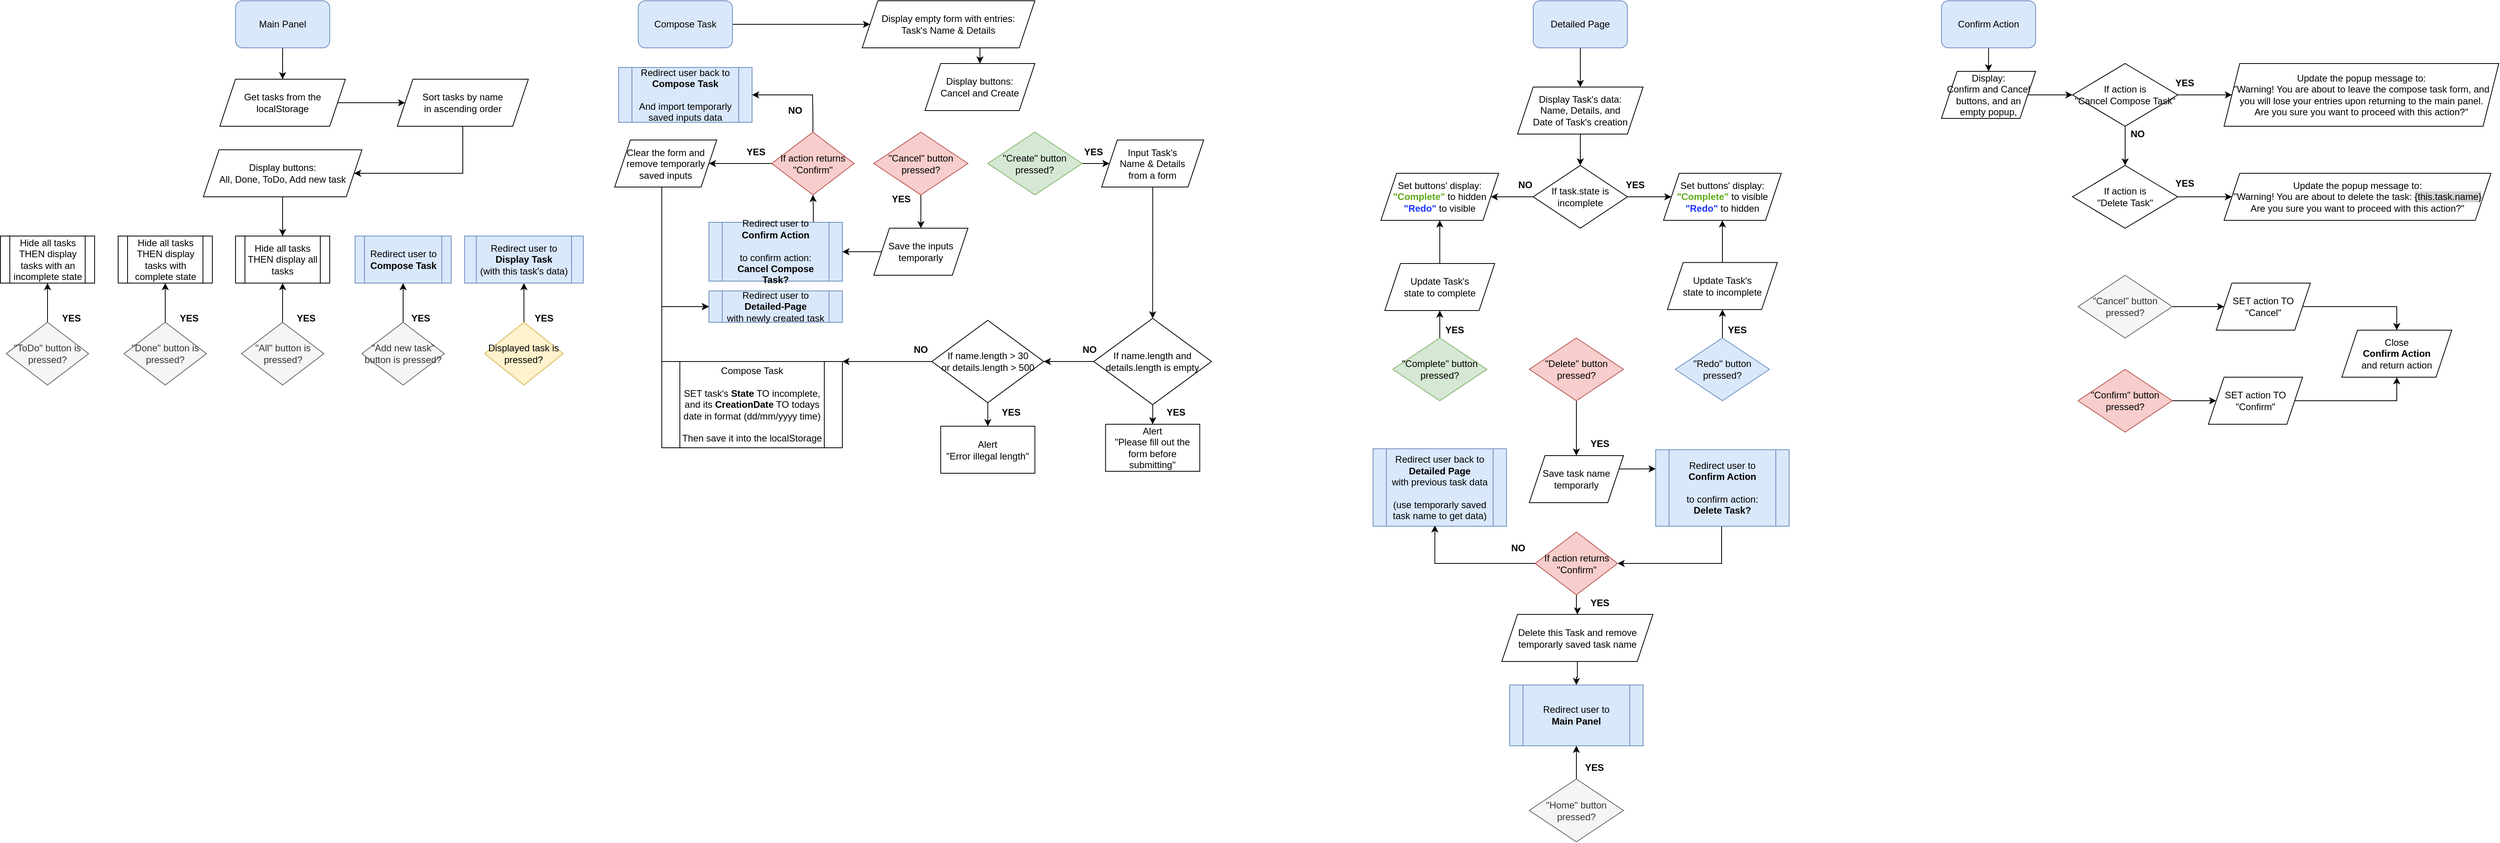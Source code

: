 <mxfile version="21.5.2" type="github">
  <diagram id="C5RBs43oDa-KdzZeNtuy" name="Page-1">
    <mxGraphModel dx="2261" dy="754" grid="1" gridSize="10" guides="1" tooltips="1" connect="1" arrows="1" fold="1" page="1" pageScale="1" pageWidth="827" pageHeight="1169" math="0" shadow="0">
      <root>
        <mxCell id="WIyWlLk6GJQsqaUBKTNV-0" />
        <mxCell id="WIyWlLk6GJQsqaUBKTNV-1" parent="WIyWlLk6GJQsqaUBKTNV-0" />
        <mxCell id="P1tq7cP90fNAgVn9INTa-195" style="edgeStyle=orthogonalEdgeStyle;rounded=0;orthogonalLoop=1;jettySize=auto;html=1;entryX=0;entryY=0.5;entryDx=0;entryDy=0;" parent="WIyWlLk6GJQsqaUBKTNV-1" source="IVSxT5j8KKHt3hRW0I3O-10" target="IVSxT5j8KKHt3hRW0I3O-62" edge="1">
          <mxGeometry relative="1" as="geometry" />
        </mxCell>
        <mxCell id="IVSxT5j8KKHt3hRW0I3O-10" value="Compose Task" style="rounded=1;whiteSpace=wrap;html=1;fillColor=#dae8fc;strokeColor=#6c8ebf;" parent="WIyWlLk6GJQsqaUBKTNV-1" vertex="1">
          <mxGeometry x="40" y="10" width="120" height="60" as="geometry" />
        </mxCell>
        <mxCell id="P1tq7cP90fNAgVn9INTa-201" style="edgeStyle=orthogonalEdgeStyle;rounded=0;orthogonalLoop=1;jettySize=auto;html=1;entryX=0.5;entryY=0;entryDx=0;entryDy=0;" parent="WIyWlLk6GJQsqaUBKTNV-1" source="IVSxT5j8KKHt3hRW0I3O-13" target="IVSxT5j8KKHt3hRW0I3O-15" edge="1">
          <mxGeometry relative="1" as="geometry">
            <Array as="points">
              <mxPoint x="695.25" y="322" />
            </Array>
          </mxGeometry>
        </mxCell>
        <mxCell id="IVSxT5j8KKHt3hRW0I3O-13" value="Input Task&#39;s&lt;br&gt;Name &amp;amp; Details&lt;br&gt;from a form" style="shape=parallelogram;perimeter=parallelogramPerimeter;whiteSpace=wrap;html=1;fixedSize=1;" parent="WIyWlLk6GJQsqaUBKTNV-1" vertex="1">
          <mxGeometry x="630.25" y="187.5" width="130" height="60" as="geometry" />
        </mxCell>
        <mxCell id="IVSxT5j8KKHt3hRW0I3O-18" style="edgeStyle=orthogonalEdgeStyle;rounded=0;orthogonalLoop=1;jettySize=auto;html=1;entryX=1;entryY=0.5;entryDx=0;entryDy=0;" parent="WIyWlLk6GJQsqaUBKTNV-1" source="IVSxT5j8KKHt3hRW0I3O-15" target="IVSxT5j8KKHt3hRW0I3O-17" edge="1">
          <mxGeometry relative="1" as="geometry" />
        </mxCell>
        <mxCell id="P1tq7cP90fNAgVn9INTa-203" style="edgeStyle=orthogonalEdgeStyle;rounded=0;orthogonalLoop=1;jettySize=auto;html=1;entryX=0.5;entryY=0;entryDx=0;entryDy=0;" parent="WIyWlLk6GJQsqaUBKTNV-1" source="IVSxT5j8KKHt3hRW0I3O-15" target="IVSxT5j8KKHt3hRW0I3O-29" edge="1">
          <mxGeometry relative="1" as="geometry" />
        </mxCell>
        <mxCell id="IVSxT5j8KKHt3hRW0I3O-15" value="If name.length and details.length is empty" style="rhombus;whiteSpace=wrap;html=1;" parent="WIyWlLk6GJQsqaUBKTNV-1" vertex="1">
          <mxGeometry x="620.25" y="415" width="150" height="110" as="geometry" />
        </mxCell>
        <mxCell id="P1tq7cP90fNAgVn9INTa-156" style="edgeStyle=orthogonalEdgeStyle;rounded=0;orthogonalLoop=1;jettySize=auto;html=1;entryX=1;entryY=0;entryDx=0;entryDy=0;" parent="WIyWlLk6GJQsqaUBKTNV-1" source="IVSxT5j8KKHt3hRW0I3O-17" target="P1tq7cP90fNAgVn9INTa-67" edge="1">
          <mxGeometry relative="1" as="geometry">
            <Array as="points">
              <mxPoint x="310" y="470" />
              <mxPoint x="310" y="470" />
            </Array>
          </mxGeometry>
        </mxCell>
        <mxCell id="P1tq7cP90fNAgVn9INTa-202" style="edgeStyle=orthogonalEdgeStyle;rounded=0;orthogonalLoop=1;jettySize=auto;html=1;entryX=0.5;entryY=0;entryDx=0;entryDy=0;" parent="WIyWlLk6GJQsqaUBKTNV-1" source="IVSxT5j8KKHt3hRW0I3O-17" target="IVSxT5j8KKHt3hRW0I3O-42" edge="1">
          <mxGeometry relative="1" as="geometry" />
        </mxCell>
        <mxCell id="IVSxT5j8KKHt3hRW0I3O-17" value="If name.length &amp;gt; 30&lt;br&gt;or details.length &amp;gt; 500" style="rhombus;whiteSpace=wrap;html=1;" parent="WIyWlLk6GJQsqaUBKTNV-1" vertex="1">
          <mxGeometry x="414" y="417.5" width="142.5" height="105" as="geometry" />
        </mxCell>
        <mxCell id="eDOae1k2XW70nGwdPNdB-1" style="edgeStyle=orthogonalEdgeStyle;rounded=0;orthogonalLoop=1;jettySize=auto;html=1;entryX=0.5;entryY=0;entryDx=0;entryDy=0;" parent="WIyWlLk6GJQsqaUBKTNV-1" source="IVSxT5j8KKHt3hRW0I3O-20" target="eDOae1k2XW70nGwdPNdB-0" edge="1">
          <mxGeometry relative="1" as="geometry" />
        </mxCell>
        <mxCell id="IVSxT5j8KKHt3hRW0I3O-20" value="&quot;Cancel&quot; button pressed?" style="rhombus;whiteSpace=wrap;html=1;fillColor=#f8cecc;strokeColor=#b85450;" parent="WIyWlLk6GJQsqaUBKTNV-1" vertex="1">
          <mxGeometry x="340" y="177.5" width="120" height="80" as="geometry" />
        </mxCell>
        <mxCell id="P1tq7cP90fNAgVn9INTa-204" style="edgeStyle=orthogonalEdgeStyle;rounded=0;orthogonalLoop=1;jettySize=auto;html=1;entryX=0;entryY=0.5;entryDx=0;entryDy=0;" parent="WIyWlLk6GJQsqaUBKTNV-1" source="IVSxT5j8KKHt3hRW0I3O-21" target="IVSxT5j8KKHt3hRW0I3O-13" edge="1">
          <mxGeometry relative="1" as="geometry" />
        </mxCell>
        <mxCell id="IVSxT5j8KKHt3hRW0I3O-21" value="&quot;Create&quot; button pressed?" style="rhombus;whiteSpace=wrap;html=1;fillColor=#d5e8d4;strokeColor=#82b366;" parent="WIyWlLk6GJQsqaUBKTNV-1" vertex="1">
          <mxGeometry x="485.25" y="177.5" width="120" height="80" as="geometry" />
        </mxCell>
        <mxCell id="IVSxT5j8KKHt3hRW0I3O-26" value="&lt;b&gt;YES&lt;/b&gt;" style="text;html=1;strokeColor=none;fillColor=none;align=center;verticalAlign=middle;whiteSpace=wrap;rounded=0;" parent="WIyWlLk6GJQsqaUBKTNV-1" vertex="1">
          <mxGeometry x="590" y="187.5" width="60" height="30" as="geometry" />
        </mxCell>
        <mxCell id="IVSxT5j8KKHt3hRW0I3O-27" value="&lt;b&gt;NO&lt;/b&gt;" style="text;html=1;strokeColor=none;fillColor=none;align=center;verticalAlign=middle;whiteSpace=wrap;rounded=0;" parent="WIyWlLk6GJQsqaUBKTNV-1" vertex="1">
          <mxGeometry x="585.25" y="440" width="60" height="30" as="geometry" />
        </mxCell>
        <mxCell id="IVSxT5j8KKHt3hRW0I3O-28" value="&lt;b&gt;YES&lt;/b&gt;" style="text;html=1;strokeColor=none;fillColor=none;align=center;verticalAlign=middle;whiteSpace=wrap;rounded=0;" parent="WIyWlLk6GJQsqaUBKTNV-1" vertex="1">
          <mxGeometry x="695.25" y="520" width="60" height="30" as="geometry" />
        </mxCell>
        <mxCell id="IVSxT5j8KKHt3hRW0I3O-29" value="Alert&lt;br&gt;&quot;Please fill out the form before submitting&quot;" style="rounded=0;whiteSpace=wrap;html=1;" parent="WIyWlLk6GJQsqaUBKTNV-1" vertex="1">
          <mxGeometry x="635.25" y="550" width="120" height="60" as="geometry" />
        </mxCell>
        <mxCell id="IVSxT5j8KKHt3hRW0I3O-42" value="Alert&lt;br&gt;&quot;Error illegal length&quot;" style="rounded=0;whiteSpace=wrap;html=1;" parent="WIyWlLk6GJQsqaUBKTNV-1" vertex="1">
          <mxGeometry x="425.25" y="552.5" width="120" height="60" as="geometry" />
        </mxCell>
        <mxCell id="IVSxT5j8KKHt3hRW0I3O-45" value="&lt;b&gt;YES&lt;/b&gt;" style="text;html=1;strokeColor=none;fillColor=none;align=center;verticalAlign=middle;whiteSpace=wrap;rounded=0;" parent="WIyWlLk6GJQsqaUBKTNV-1" vertex="1">
          <mxGeometry x="485.25" y="520" width="60" height="30" as="geometry" />
        </mxCell>
        <mxCell id="IVSxT5j8KKHt3hRW0I3O-48" value="&lt;b&gt;YES&lt;/b&gt;" style="text;html=1;strokeColor=none;fillColor=none;align=center;verticalAlign=middle;whiteSpace=wrap;rounded=0;" parent="WIyWlLk6GJQsqaUBKTNV-1" vertex="1">
          <mxGeometry x="345.25" y="247.5" width="60" height="30" as="geometry" />
        </mxCell>
        <mxCell id="P1tq7cP90fNAgVn9INTa-207" style="edgeStyle=orthogonalEdgeStyle;rounded=0;orthogonalLoop=1;jettySize=auto;html=1;entryX=0.5;entryY=1;entryDx=0;entryDy=0;" parent="WIyWlLk6GJQsqaUBKTNV-1" source="IVSxT5j8KKHt3hRW0I3O-49" target="IVSxT5j8KKHt3hRW0I3O-52" edge="1">
          <mxGeometry relative="1" as="geometry">
            <Array as="points">
              <mxPoint x="263" y="273" />
              <mxPoint x="263" y="273" />
            </Array>
          </mxGeometry>
        </mxCell>
        <mxCell id="IVSxT5j8KKHt3hRW0I3O-49" value="Redirect user to &lt;b&gt;Confirm Action&lt;/b&gt;&lt;br&gt;&lt;br&gt;to confirm action:&lt;br&gt;&lt;b&gt;Cancel Compose Task?&lt;/b&gt;" style="shape=process;whiteSpace=wrap;html=1;backgroundOutline=1;fillColor=#dae8fc;strokeColor=#6c8ebf;" parent="WIyWlLk6GJQsqaUBKTNV-1" vertex="1">
          <mxGeometry x="130" y="292.5" width="170" height="75" as="geometry" />
        </mxCell>
        <mxCell id="P1tq7cP90fNAgVn9INTa-23" style="edgeStyle=orthogonalEdgeStyle;rounded=0;orthogonalLoop=1;jettySize=auto;html=1;entryX=1;entryY=0.5;entryDx=0;entryDy=0;" parent="WIyWlLk6GJQsqaUBKTNV-1" source="IVSxT5j8KKHt3hRW0I3O-52" target="IVSxT5j8KKHt3hRW0I3O-63" edge="1">
          <mxGeometry relative="1" as="geometry" />
        </mxCell>
        <mxCell id="eDOae1k2XW70nGwdPNdB-4" style="edgeStyle=orthogonalEdgeStyle;rounded=0;orthogonalLoop=1;jettySize=auto;html=1;entryX=1;entryY=0.5;entryDx=0;entryDy=0;" parent="WIyWlLk6GJQsqaUBKTNV-1" source="IVSxT5j8KKHt3hRW0I3O-52" target="eDOae1k2XW70nGwdPNdB-3" edge="1">
          <mxGeometry relative="1" as="geometry">
            <Array as="points">
              <mxPoint x="262" y="158" />
              <mxPoint x="262" y="120" />
            </Array>
          </mxGeometry>
        </mxCell>
        <mxCell id="IVSxT5j8KKHt3hRW0I3O-52" value="If action returns &quot;Confirm&quot;" style="rhombus;whiteSpace=wrap;html=1;fillColor=#f8cecc;strokeColor=#b85450;" parent="WIyWlLk6GJQsqaUBKTNV-1" vertex="1">
          <mxGeometry x="210" y="177.5" width="105" height="80" as="geometry" />
        </mxCell>
        <mxCell id="P1tq7cP90fNAgVn9INTa-199" style="edgeStyle=orthogonalEdgeStyle;rounded=0;orthogonalLoop=1;jettySize=auto;html=1;entryX=0.5;entryY=0;entryDx=0;entryDy=0;" parent="WIyWlLk6GJQsqaUBKTNV-1" source="IVSxT5j8KKHt3hRW0I3O-62" target="P1tq7cP90fNAgVn9INTa-194" edge="1">
          <mxGeometry relative="1" as="geometry">
            <Array as="points">
              <mxPoint x="475.25" y="80" />
              <mxPoint x="475.25" y="80" />
            </Array>
          </mxGeometry>
        </mxCell>
        <mxCell id="IVSxT5j8KKHt3hRW0I3O-62" value="Display empty form with entries:&lt;br&gt;Task&#39;s Name &amp;amp; Details" style="shape=parallelogram;perimeter=parallelogramPerimeter;whiteSpace=wrap;html=1;fixedSize=1;" parent="WIyWlLk6GJQsqaUBKTNV-1" vertex="1">
          <mxGeometry x="325.25" y="10" width="220" height="60" as="geometry" />
        </mxCell>
        <mxCell id="P1tq7cP90fNAgVn9INTa-24" style="edgeStyle=orthogonalEdgeStyle;rounded=0;orthogonalLoop=1;jettySize=auto;html=1;entryX=0;entryY=0.5;entryDx=0;entryDy=0;" parent="WIyWlLk6GJQsqaUBKTNV-1" source="IVSxT5j8KKHt3hRW0I3O-63" target="IVSxT5j8KKHt3hRW0I3O-71" edge="1">
          <mxGeometry relative="1" as="geometry">
            <Array as="points">
              <mxPoint x="70" y="400" />
            </Array>
          </mxGeometry>
        </mxCell>
        <mxCell id="IVSxT5j8KKHt3hRW0I3O-63" value="Clear the form and remove temporarly saved inputs" style="shape=parallelogram;perimeter=parallelogramPerimeter;whiteSpace=wrap;html=1;fixedSize=1;" parent="WIyWlLk6GJQsqaUBKTNV-1" vertex="1">
          <mxGeometry x="10" y="187.5" width="130" height="60" as="geometry" />
        </mxCell>
        <mxCell id="IVSxT5j8KKHt3hRW0I3O-70" value="&lt;b&gt;YES&lt;/b&gt;" style="text;html=1;strokeColor=none;fillColor=none;align=center;verticalAlign=middle;whiteSpace=wrap;rounded=0;" parent="WIyWlLk6GJQsqaUBKTNV-1" vertex="1">
          <mxGeometry x="160" y="187.5" width="60" height="30" as="geometry" />
        </mxCell>
        <mxCell id="IVSxT5j8KKHt3hRW0I3O-71" value="Redirect user to&lt;br&gt;&lt;b&gt;Detailed-Page&lt;br&gt;&lt;/b&gt;with newly created task" style="shape=process;whiteSpace=wrap;html=1;backgroundOutline=1;fillColor=#dae8fc;strokeColor=#6c8ebf;" parent="WIyWlLk6GJQsqaUBKTNV-1" vertex="1">
          <mxGeometry x="130" y="380" width="170" height="40" as="geometry" />
        </mxCell>
        <mxCell id="P1tq7cP90fNAgVn9INTa-25" style="edgeStyle=orthogonalEdgeStyle;rounded=0;orthogonalLoop=1;jettySize=auto;html=1;entryX=0.5;entryY=0;entryDx=0;entryDy=0;" parent="WIyWlLk6GJQsqaUBKTNV-1" source="P1tq7cP90fNAgVn9INTa-0" target="P1tq7cP90fNAgVn9INTa-4" edge="1">
          <mxGeometry relative="1" as="geometry" />
        </mxCell>
        <mxCell id="P1tq7cP90fNAgVn9INTa-0" value="Detailed Page" style="rounded=1;whiteSpace=wrap;html=1;fillColor=#dae8fc;strokeColor=#6c8ebf;" parent="WIyWlLk6GJQsqaUBKTNV-1" vertex="1">
          <mxGeometry x="1180" y="10" width="120" height="60" as="geometry" />
        </mxCell>
        <mxCell id="P1tq7cP90fNAgVn9INTa-10" style="edgeStyle=orthogonalEdgeStyle;rounded=0;orthogonalLoop=1;jettySize=auto;html=1;entryX=0.5;entryY=0;entryDx=0;entryDy=0;" parent="WIyWlLk6GJQsqaUBKTNV-1" source="P1tq7cP90fNAgVn9INTa-4" target="P1tq7cP90fNAgVn9INTa-9" edge="1">
          <mxGeometry relative="1" as="geometry" />
        </mxCell>
        <mxCell id="P1tq7cP90fNAgVn9INTa-4" value="Display Task&#39;s data:&lt;br&gt;Name, Details, and&lt;br&gt;Date of Task&#39;s creation" style="shape=parallelogram;perimeter=parallelogramPerimeter;whiteSpace=wrap;html=1;fixedSize=1;" parent="WIyWlLk6GJQsqaUBKTNV-1" vertex="1">
          <mxGeometry x="1160" y="120" width="160" height="60" as="geometry" />
        </mxCell>
        <mxCell id="eDOae1k2XW70nGwdPNdB-19" style="edgeStyle=orthogonalEdgeStyle;rounded=0;orthogonalLoop=1;jettySize=auto;html=1;entryX=0.5;entryY=0;entryDx=0;entryDy=0;" parent="WIyWlLk6GJQsqaUBKTNV-1" source="P1tq7cP90fNAgVn9INTa-6" target="eDOae1k2XW70nGwdPNdB-13" edge="1">
          <mxGeometry relative="1" as="geometry" />
        </mxCell>
        <mxCell id="P1tq7cP90fNAgVn9INTa-6" value="&quot;Delete&quot; button pressed?" style="rhombus;whiteSpace=wrap;html=1;fillColor=#f8cecc;strokeColor=#b85450;" parent="WIyWlLk6GJQsqaUBKTNV-1" vertex="1">
          <mxGeometry x="1175" y="440" width="120" height="80" as="geometry" />
        </mxCell>
        <mxCell id="P1tq7cP90fNAgVn9INTa-45" style="edgeStyle=orthogonalEdgeStyle;rounded=0;orthogonalLoop=1;jettySize=auto;html=1;entryX=0.5;entryY=1;entryDx=0;entryDy=0;" parent="WIyWlLk6GJQsqaUBKTNV-1" source="P1tq7cP90fNAgVn9INTa-7" target="P1tq7cP90fNAgVn9INTa-44" edge="1">
          <mxGeometry relative="1" as="geometry" />
        </mxCell>
        <mxCell id="P1tq7cP90fNAgVn9INTa-7" value="&quot;Redo&quot; button pressed?" style="rhombus;whiteSpace=wrap;html=1;fillColor=#dae8fc;strokeColor=#6c8ebf;" parent="WIyWlLk6GJQsqaUBKTNV-1" vertex="1">
          <mxGeometry x="1361" y="440" width="120" height="80" as="geometry" />
        </mxCell>
        <mxCell id="P1tq7cP90fNAgVn9INTa-46" style="edgeStyle=orthogonalEdgeStyle;rounded=0;orthogonalLoop=1;jettySize=auto;html=1;entryX=0.5;entryY=1;entryDx=0;entryDy=0;" parent="WIyWlLk6GJQsqaUBKTNV-1" source="P1tq7cP90fNAgVn9INTa-8" target="P1tq7cP90fNAgVn9INTa-43" edge="1">
          <mxGeometry relative="1" as="geometry" />
        </mxCell>
        <mxCell id="P1tq7cP90fNAgVn9INTa-8" value="&quot;Complete&quot; button pressed?" style="rhombus;whiteSpace=wrap;html=1;fillColor=#d5e8d4;strokeColor=#82b366;" parent="WIyWlLk6GJQsqaUBKTNV-1" vertex="1">
          <mxGeometry x="1001" y="440" width="120" height="80" as="geometry" />
        </mxCell>
        <mxCell id="P1tq7cP90fNAgVn9INTa-15" style="edgeStyle=orthogonalEdgeStyle;rounded=0;orthogonalLoop=1;jettySize=auto;html=1;entryX=1;entryY=0.5;entryDx=0;entryDy=0;" parent="WIyWlLk6GJQsqaUBKTNV-1" source="P1tq7cP90fNAgVn9INTa-9" target="P1tq7cP90fNAgVn9INTa-14" edge="1">
          <mxGeometry relative="1" as="geometry" />
        </mxCell>
        <mxCell id="P1tq7cP90fNAgVn9INTa-16" style="edgeStyle=orthogonalEdgeStyle;rounded=0;orthogonalLoop=1;jettySize=auto;html=1;entryX=0;entryY=0.5;entryDx=0;entryDy=0;" parent="WIyWlLk6GJQsqaUBKTNV-1" source="P1tq7cP90fNAgVn9INTa-9" target="P1tq7cP90fNAgVn9INTa-12" edge="1">
          <mxGeometry relative="1" as="geometry" />
        </mxCell>
        <mxCell id="P1tq7cP90fNAgVn9INTa-9" value="If task.state is incomplete" style="rhombus;whiteSpace=wrap;html=1;" parent="WIyWlLk6GJQsqaUBKTNV-1" vertex="1">
          <mxGeometry x="1180" y="220" width="120" height="80" as="geometry" />
        </mxCell>
        <mxCell id="P1tq7cP90fNAgVn9INTa-12" value="Set buttons&#39; display: &lt;font color=&quot;#60a917&quot;&gt;&lt;b&gt;&quot;Complete&quot;&lt;/b&gt; &lt;/font&gt;to visible &lt;font color=&quot;#1c33ff&quot;&gt;&lt;b&gt;&quot;Redo&quot;&lt;/b&gt;&lt;/font&gt; to hidden" style="shape=parallelogram;perimeter=parallelogramPerimeter;whiteSpace=wrap;html=1;fixedSize=1;" parent="WIyWlLk6GJQsqaUBKTNV-1" vertex="1">
          <mxGeometry x="1346" y="230" width="150" height="60" as="geometry" />
        </mxCell>
        <mxCell id="P1tq7cP90fNAgVn9INTa-14" value="Set buttons&#39; display: &lt;font color=&quot;#60a917&quot;&gt;&lt;b&gt;&quot;Complete&quot;&lt;/b&gt;&lt;/font&gt; to hidden &lt;font color=&quot;#1c33ff&quot;&gt;&lt;b&gt;&quot;Redo&quot;&lt;/b&gt;&lt;/font&gt; to visible" style="shape=parallelogram;perimeter=parallelogramPerimeter;whiteSpace=wrap;html=1;fixedSize=1;" parent="WIyWlLk6GJQsqaUBKTNV-1" vertex="1">
          <mxGeometry x="986" y="230" width="150" height="60" as="geometry" />
        </mxCell>
        <mxCell id="P1tq7cP90fNAgVn9INTa-17" value="&lt;b&gt;NO&lt;/b&gt;" style="text;html=1;strokeColor=none;fillColor=none;align=center;verticalAlign=middle;whiteSpace=wrap;rounded=0;" parent="WIyWlLk6GJQsqaUBKTNV-1" vertex="1">
          <mxGeometry x="1140" y="230" width="60" height="30" as="geometry" />
        </mxCell>
        <mxCell id="P1tq7cP90fNAgVn9INTa-18" value="&lt;b&gt;YES&lt;/b&gt;" style="text;html=1;strokeColor=none;fillColor=none;align=center;verticalAlign=middle;whiteSpace=wrap;rounded=0;" parent="WIyWlLk6GJQsqaUBKTNV-1" vertex="1">
          <mxGeometry x="1280" y="230" width="60" height="30" as="geometry" />
        </mxCell>
        <mxCell id="P1tq7cP90fNAgVn9INTa-151" style="edgeStyle=orthogonalEdgeStyle;rounded=0;orthogonalLoop=1;jettySize=auto;html=1;entryX=0.5;entryY=1;entryDx=0;entryDy=0;" parent="WIyWlLk6GJQsqaUBKTNV-1" source="P1tq7cP90fNAgVn9INTa-36" target="P1tq7cP90fNAgVn9INTa-63" edge="1">
          <mxGeometry relative="1" as="geometry" />
        </mxCell>
        <mxCell id="P1tq7cP90fNAgVn9INTa-36" value="&quot;Home&quot; button pressed?" style="rhombus;whiteSpace=wrap;html=1;fillColor=#f5f5f5;fontColor=#333333;strokeColor=#666666;" parent="WIyWlLk6GJQsqaUBKTNV-1" vertex="1">
          <mxGeometry x="1175" y="1002.5" width="120" height="80" as="geometry" />
        </mxCell>
        <mxCell id="P1tq7cP90fNAgVn9INTa-154" style="edgeStyle=orthogonalEdgeStyle;rounded=0;orthogonalLoop=1;jettySize=auto;html=1;entryX=0.5;entryY=1;entryDx=0;entryDy=0;" parent="WIyWlLk6GJQsqaUBKTNV-1" source="P1tq7cP90fNAgVn9INTa-43" target="P1tq7cP90fNAgVn9INTa-14" edge="1">
          <mxGeometry relative="1" as="geometry" />
        </mxCell>
        <mxCell id="P1tq7cP90fNAgVn9INTa-43" value="Update Task&#39;s&lt;br&gt;state to complete" style="shape=parallelogram;perimeter=parallelogramPerimeter;whiteSpace=wrap;html=1;fixedSize=1;" parent="WIyWlLk6GJQsqaUBKTNV-1" vertex="1">
          <mxGeometry x="991" y="345" width="140" height="60" as="geometry" />
        </mxCell>
        <mxCell id="P1tq7cP90fNAgVn9INTa-153" style="edgeStyle=orthogonalEdgeStyle;rounded=0;orthogonalLoop=1;jettySize=auto;html=1;entryX=0.5;entryY=1;entryDx=0;entryDy=0;" parent="WIyWlLk6GJQsqaUBKTNV-1" source="P1tq7cP90fNAgVn9INTa-44" target="P1tq7cP90fNAgVn9INTa-12" edge="1">
          <mxGeometry relative="1" as="geometry" />
        </mxCell>
        <mxCell id="P1tq7cP90fNAgVn9INTa-44" value="Update Task&#39;s&lt;br&gt;state to incomplete" style="shape=parallelogram;perimeter=parallelogramPerimeter;whiteSpace=wrap;html=1;fixedSize=1;" parent="WIyWlLk6GJQsqaUBKTNV-1" vertex="1">
          <mxGeometry x="1351" y="343.75" width="140" height="60" as="geometry" />
        </mxCell>
        <mxCell id="eDOae1k2XW70nGwdPNdB-15" style="edgeStyle=orthogonalEdgeStyle;rounded=0;orthogonalLoop=1;jettySize=auto;html=1;entryX=1;entryY=0.5;entryDx=0;entryDy=0;" parent="WIyWlLk6GJQsqaUBKTNV-1" source="P1tq7cP90fNAgVn9INTa-53" target="P1tq7cP90fNAgVn9INTa-56" edge="1">
          <mxGeometry relative="1" as="geometry">
            <Array as="points">
              <mxPoint x="1420" y="727" />
            </Array>
          </mxGeometry>
        </mxCell>
        <mxCell id="P1tq7cP90fNAgVn9INTa-53" value="Redirect user to &lt;b&gt;Confirm Action&lt;/b&gt;&lt;br&gt;&lt;br&gt;to confirm action:&lt;br&gt;&lt;b&gt;Delete Task?&lt;/b&gt;" style="shape=process;whiteSpace=wrap;html=1;backgroundOutline=1;fillColor=#dae8fc;strokeColor=#6c8ebf;" parent="WIyWlLk6GJQsqaUBKTNV-1" vertex="1">
          <mxGeometry x="1336" y="582.5" width="170" height="97.5" as="geometry" />
        </mxCell>
        <mxCell id="P1tq7cP90fNAgVn9INTa-55" value="&lt;b&gt;YES&lt;/b&gt;" style="text;html=1;strokeColor=none;fillColor=none;align=center;verticalAlign=middle;whiteSpace=wrap;rounded=0;" parent="WIyWlLk6GJQsqaUBKTNV-1" vertex="1">
          <mxGeometry x="1410" y="415" width="60" height="30" as="geometry" />
        </mxCell>
        <mxCell id="P1tq7cP90fNAgVn9INTa-149" style="edgeStyle=orthogonalEdgeStyle;rounded=0;orthogonalLoop=1;jettySize=auto;html=1;entryX=0.5;entryY=0;entryDx=0;entryDy=0;" parent="WIyWlLk6GJQsqaUBKTNV-1" source="P1tq7cP90fNAgVn9INTa-56" target="P1tq7cP90fNAgVn9INTa-60" edge="1">
          <mxGeometry relative="1" as="geometry" />
        </mxCell>
        <mxCell id="eDOae1k2XW70nGwdPNdB-16" style="edgeStyle=orthogonalEdgeStyle;rounded=0;orthogonalLoop=1;jettySize=auto;html=1;entryX=0.463;entryY=0.989;entryDx=0;entryDy=0;entryPerimeter=0;" parent="WIyWlLk6GJQsqaUBKTNV-1" source="P1tq7cP90fNAgVn9INTa-56" target="eDOae1k2XW70nGwdPNdB-10" edge="1">
          <mxGeometry relative="1" as="geometry" />
        </mxCell>
        <mxCell id="P1tq7cP90fNAgVn9INTa-56" value="If action returns &quot;Confirm&quot;" style="rhombus;whiteSpace=wrap;html=1;fillColor=#f8cecc;strokeColor=#b85450;" parent="WIyWlLk6GJQsqaUBKTNV-1" vertex="1">
          <mxGeometry x="1182.5" y="687.5" width="105" height="80" as="geometry" />
        </mxCell>
        <mxCell id="P1tq7cP90fNAgVn9INTa-150" style="edgeStyle=orthogonalEdgeStyle;rounded=0;orthogonalLoop=1;jettySize=auto;html=1;entryX=0.5;entryY=0;entryDx=0;entryDy=0;" parent="WIyWlLk6GJQsqaUBKTNV-1" source="P1tq7cP90fNAgVn9INTa-60" target="P1tq7cP90fNAgVn9INTa-63" edge="1">
          <mxGeometry relative="1" as="geometry" />
        </mxCell>
        <mxCell id="P1tq7cP90fNAgVn9INTa-60" value="Delete this Task and remove temporarly saved task name" style="shape=parallelogram;perimeter=parallelogramPerimeter;whiteSpace=wrap;html=1;fixedSize=1;" parent="WIyWlLk6GJQsqaUBKTNV-1" vertex="1">
          <mxGeometry x="1140" y="792.5" width="192.5" height="60" as="geometry" />
        </mxCell>
        <mxCell id="P1tq7cP90fNAgVn9INTa-62" value="&lt;b&gt;YES&lt;/b&gt;" style="text;html=1;strokeColor=none;fillColor=none;align=center;verticalAlign=middle;whiteSpace=wrap;rounded=0;" parent="WIyWlLk6GJQsqaUBKTNV-1" vertex="1">
          <mxGeometry x="1235" y="762.5" width="60" height="30" as="geometry" />
        </mxCell>
        <mxCell id="P1tq7cP90fNAgVn9INTa-63" value="Redirect user to&lt;br&gt;&lt;b&gt;Main Panel&lt;/b&gt;" style="shape=process;whiteSpace=wrap;html=1;backgroundOutline=1;fillColor=#dae8fc;strokeColor=#6c8ebf;" parent="WIyWlLk6GJQsqaUBKTNV-1" vertex="1">
          <mxGeometry x="1150" y="882.5" width="170" height="77.5" as="geometry" />
        </mxCell>
        <mxCell id="P1tq7cP90fNAgVn9INTa-157" style="edgeStyle=orthogonalEdgeStyle;rounded=0;orthogonalLoop=1;jettySize=auto;html=1;entryX=0;entryY=0.5;entryDx=0;entryDy=0;" parent="WIyWlLk6GJQsqaUBKTNV-1" source="P1tq7cP90fNAgVn9INTa-67" target="IVSxT5j8KKHt3hRW0I3O-71" edge="1">
          <mxGeometry relative="1" as="geometry">
            <Array as="points">
              <mxPoint x="70" y="400" />
            </Array>
          </mxGeometry>
        </mxCell>
        <mxCell id="P1tq7cP90fNAgVn9INTa-67" value="&lt;div&gt;Compose Task&lt;/div&gt;&lt;div&gt;&lt;br&gt;SET task&#39;s &lt;b&gt;State&lt;/b&gt; TO incomplete, and its &lt;b&gt;CreationDate&lt;/b&gt; TO todays date in format (dd/mm/yyyy time)&lt;br&gt;&lt;br&gt;Then save it into the localStorage&lt;br&gt;&lt;/div&gt;" style="shape=process;whiteSpace=wrap;html=1;backgroundOutline=1;" parent="WIyWlLk6GJQsqaUBKTNV-1" vertex="1">
          <mxGeometry x="70" y="470" width="230" height="110" as="geometry" />
        </mxCell>
        <mxCell id="P1tq7cP90fNAgVn9INTa-71" value="&lt;b&gt;NO&lt;/b&gt;" style="text;html=1;strokeColor=none;fillColor=none;align=center;verticalAlign=middle;whiteSpace=wrap;rounded=0;" parent="WIyWlLk6GJQsqaUBKTNV-1" vertex="1">
          <mxGeometry x="370" y="440" width="60" height="30" as="geometry" />
        </mxCell>
        <mxCell id="P1tq7cP90fNAgVn9INTa-84" style="edgeStyle=orthogonalEdgeStyle;rounded=0;orthogonalLoop=1;jettySize=auto;html=1;entryX=0.5;entryY=0;entryDx=0;entryDy=0;" parent="WIyWlLk6GJQsqaUBKTNV-1" source="P1tq7cP90fNAgVn9INTa-77" target="P1tq7cP90fNAgVn9INTa-80" edge="1">
          <mxGeometry relative="1" as="geometry" />
        </mxCell>
        <mxCell id="P1tq7cP90fNAgVn9INTa-77" value="Main Panel" style="rounded=1;whiteSpace=wrap;html=1;fillColor=#dae8fc;strokeColor=#6c8ebf;" parent="WIyWlLk6GJQsqaUBKTNV-1" vertex="1">
          <mxGeometry x="-473" y="10" width="120" height="60" as="geometry" />
        </mxCell>
        <mxCell id="P1tq7cP90fNAgVn9INTa-161" style="edgeStyle=orthogonalEdgeStyle;rounded=0;orthogonalLoop=1;jettySize=auto;html=1;entryX=0.5;entryY=0;entryDx=0;entryDy=0;" parent="WIyWlLk6GJQsqaUBKTNV-1" source="P1tq7cP90fNAgVn9INTa-78" target="P1tq7cP90fNAgVn9INTa-158" edge="1">
          <mxGeometry relative="1" as="geometry" />
        </mxCell>
        <mxCell id="P1tq7cP90fNAgVn9INTa-78" value="Confirm Action" style="rounded=1;whiteSpace=wrap;html=1;fillColor=#dae8fc;strokeColor=#6c8ebf;" parent="WIyWlLk6GJQsqaUBKTNV-1" vertex="1">
          <mxGeometry x="1700" y="10" width="120" height="60" as="geometry" />
        </mxCell>
        <mxCell id="P1tq7cP90fNAgVn9INTa-191" style="edgeStyle=orthogonalEdgeStyle;rounded=0;orthogonalLoop=1;jettySize=auto;html=1;entryX=0;entryY=0.5;entryDx=0;entryDy=0;" parent="WIyWlLk6GJQsqaUBKTNV-1" source="P1tq7cP90fNAgVn9INTa-80" target="P1tq7cP90fNAgVn9INTa-88" edge="1">
          <mxGeometry relative="1" as="geometry" />
        </mxCell>
        <mxCell id="P1tq7cP90fNAgVn9INTa-80" value="Get tasks from the localStorage" style="shape=parallelogram;perimeter=parallelogramPerimeter;whiteSpace=wrap;html=1;fixedSize=1;" parent="WIyWlLk6GJQsqaUBKTNV-1" vertex="1">
          <mxGeometry x="-493" y="110" width="160" height="60" as="geometry" />
        </mxCell>
        <mxCell id="P1tq7cP90fNAgVn9INTa-133" style="edgeStyle=orthogonalEdgeStyle;rounded=0;orthogonalLoop=1;jettySize=auto;html=1;entryX=0.5;entryY=1;entryDx=0;entryDy=0;" parent="WIyWlLk6GJQsqaUBKTNV-1" source="P1tq7cP90fNAgVn9INTa-81" target="P1tq7cP90fNAgVn9INTa-93" edge="1">
          <mxGeometry relative="1" as="geometry" />
        </mxCell>
        <mxCell id="P1tq7cP90fNAgVn9INTa-81" value="&quot;All&quot; button is pressed?" style="rhombus;whiteSpace=wrap;html=1;fillColor=#f5f5f5;strokeColor=#666666;fontColor=#333333;" parent="WIyWlLk6GJQsqaUBKTNV-1" vertex="1">
          <mxGeometry x="-465.5" y="420" width="105" height="80" as="geometry" />
        </mxCell>
        <mxCell id="P1tq7cP90fNAgVn9INTa-127" style="edgeStyle=orthogonalEdgeStyle;rounded=0;orthogonalLoop=1;jettySize=auto;html=1;entryX=0.5;entryY=1;entryDx=0;entryDy=0;" parent="WIyWlLk6GJQsqaUBKTNV-1" source="P1tq7cP90fNAgVn9INTa-82" target="P1tq7cP90fNAgVn9INTa-95" edge="1">
          <mxGeometry relative="1" as="geometry" />
        </mxCell>
        <mxCell id="P1tq7cP90fNAgVn9INTa-82" value="&quot;Done&quot; button is pressed?" style="rhombus;whiteSpace=wrap;html=1;fillColor=#f5f5f5;strokeColor=#666666;fontColor=#333333;" parent="WIyWlLk6GJQsqaUBKTNV-1" vertex="1">
          <mxGeometry x="-615" y="420" width="105" height="80" as="geometry" />
        </mxCell>
        <mxCell id="P1tq7cP90fNAgVn9INTa-128" style="edgeStyle=orthogonalEdgeStyle;rounded=0;orthogonalLoop=1;jettySize=auto;html=1;entryX=0.5;entryY=1;entryDx=0;entryDy=0;" parent="WIyWlLk6GJQsqaUBKTNV-1" source="P1tq7cP90fNAgVn9INTa-83" target="P1tq7cP90fNAgVn9INTa-94" edge="1">
          <mxGeometry relative="1" as="geometry" />
        </mxCell>
        <mxCell id="P1tq7cP90fNAgVn9INTa-83" value="&quot;ToDo&quot; button is pressed?" style="rhombus;whiteSpace=wrap;html=1;fillColor=#f5f5f5;strokeColor=#666666;fontColor=#333333;" parent="WIyWlLk6GJQsqaUBKTNV-1" vertex="1">
          <mxGeometry x="-765" y="420" width="105" height="80" as="geometry" />
        </mxCell>
        <mxCell id="P1tq7cP90fNAgVn9INTa-192" style="edgeStyle=orthogonalEdgeStyle;rounded=0;orthogonalLoop=1;jettySize=auto;html=1;entryX=1;entryY=0.5;entryDx=0;entryDy=0;" parent="WIyWlLk6GJQsqaUBKTNV-1" source="P1tq7cP90fNAgVn9INTa-88" target="P1tq7cP90fNAgVn9INTa-188" edge="1">
          <mxGeometry relative="1" as="geometry">
            <Array as="points">
              <mxPoint x="-183" y="230" />
            </Array>
          </mxGeometry>
        </mxCell>
        <mxCell id="P1tq7cP90fNAgVn9INTa-88" value="Sort tasks by name&lt;br&gt;in ascending order" style="shape=parallelogram;perimeter=parallelogramPerimeter;whiteSpace=wrap;html=1;fixedSize=1;" parent="WIyWlLk6GJQsqaUBKTNV-1" vertex="1">
          <mxGeometry x="-267" y="110" width="167" height="60" as="geometry" />
        </mxCell>
        <mxCell id="P1tq7cP90fNAgVn9INTa-93" value="Hide all tasks THEN display all tasks" style="shape=process;whiteSpace=wrap;html=1;backgroundOutline=1;" parent="WIyWlLk6GJQsqaUBKTNV-1" vertex="1">
          <mxGeometry x="-473" y="310" width="120" height="60" as="geometry" />
        </mxCell>
        <mxCell id="P1tq7cP90fNAgVn9INTa-94" value="Hide all tasks THEN display tasks with an incomplete state" style="shape=process;whiteSpace=wrap;html=1;backgroundOutline=1;" parent="WIyWlLk6GJQsqaUBKTNV-1" vertex="1">
          <mxGeometry x="-772.5" y="310" width="120" height="60" as="geometry" />
        </mxCell>
        <mxCell id="P1tq7cP90fNAgVn9INTa-95" value="Hide all tasks THEN display tasks with complete state" style="shape=process;whiteSpace=wrap;html=1;backgroundOutline=1;" parent="WIyWlLk6GJQsqaUBKTNV-1" vertex="1">
          <mxGeometry x="-622.5" y="310" width="120" height="60" as="geometry" />
        </mxCell>
        <mxCell id="P1tq7cP90fNAgVn9INTa-137" style="edgeStyle=orthogonalEdgeStyle;rounded=0;orthogonalLoop=1;jettySize=auto;html=1;entryX=0.5;entryY=1;entryDx=0;entryDy=0;" parent="WIyWlLk6GJQsqaUBKTNV-1" source="P1tq7cP90fNAgVn9INTa-103" target="P1tq7cP90fNAgVn9INTa-134" edge="1">
          <mxGeometry relative="1" as="geometry" />
        </mxCell>
        <mxCell id="P1tq7cP90fNAgVn9INTa-103" value="&quot;Add new task&quot; button is pressed?" style="rhombus;whiteSpace=wrap;html=1;fillColor=#f5f5f5;strokeColor=#666666;fontColor=#333333;" parent="WIyWlLk6GJQsqaUBKTNV-1" vertex="1">
          <mxGeometry x="-312" y="420" width="105" height="80" as="geometry" />
        </mxCell>
        <mxCell id="P1tq7cP90fNAgVn9INTa-134" value="Redirect user to&lt;br&gt;&lt;b&gt;Compose Task&lt;/b&gt;&lt;br&gt;&lt;b&gt;&lt;/b&gt;" style="shape=process;whiteSpace=wrap;html=1;backgroundOutline=1;fillColor=#dae8fc;strokeColor=#6c8ebf;" parent="WIyWlLk6GJQsqaUBKTNV-1" vertex="1">
          <mxGeometry x="-320.75" y="310" width="122.5" height="60" as="geometry" />
        </mxCell>
        <mxCell id="P1tq7cP90fNAgVn9INTa-138" value="&lt;b&gt;YES&lt;/b&gt;" style="text;html=1;strokeColor=none;fillColor=none;align=center;verticalAlign=middle;whiteSpace=wrap;rounded=0;" parent="WIyWlLk6GJQsqaUBKTNV-1" vertex="1">
          <mxGeometry x="-267" y="400" width="60" height="30" as="geometry" />
        </mxCell>
        <mxCell id="P1tq7cP90fNAgVn9INTa-139" value="&lt;b&gt;YES&lt;/b&gt;" style="text;html=1;strokeColor=none;fillColor=none;align=center;verticalAlign=middle;whiteSpace=wrap;rounded=0;" parent="WIyWlLk6GJQsqaUBKTNV-1" vertex="1">
          <mxGeometry x="-413" y="400" width="60" height="30" as="geometry" />
        </mxCell>
        <mxCell id="P1tq7cP90fNAgVn9INTa-140" value="&lt;b&gt;YES&lt;/b&gt;" style="text;html=1;strokeColor=none;fillColor=none;align=center;verticalAlign=middle;whiteSpace=wrap;rounded=0;" parent="WIyWlLk6GJQsqaUBKTNV-1" vertex="1">
          <mxGeometry x="-562.5" y="400" width="60" height="30" as="geometry" />
        </mxCell>
        <mxCell id="P1tq7cP90fNAgVn9INTa-141" value="&lt;b&gt;YES&lt;/b&gt;" style="text;html=1;strokeColor=none;fillColor=none;align=center;verticalAlign=middle;whiteSpace=wrap;rounded=0;" parent="WIyWlLk6GJQsqaUBKTNV-1" vertex="1">
          <mxGeometry x="-712.5" y="400" width="60" height="30" as="geometry" />
        </mxCell>
        <mxCell id="P1tq7cP90fNAgVn9INTa-144" style="edgeStyle=orthogonalEdgeStyle;rounded=0;orthogonalLoop=1;jettySize=auto;html=1;entryX=0.5;entryY=1;entryDx=0;entryDy=0;" parent="WIyWlLk6GJQsqaUBKTNV-1" source="P1tq7cP90fNAgVn9INTa-142" target="P1tq7cP90fNAgVn9INTa-143" edge="1">
          <mxGeometry relative="1" as="geometry" />
        </mxCell>
        <mxCell id="P1tq7cP90fNAgVn9INTa-142" value="Displayed task is pressed?" style="rhombus;whiteSpace=wrap;html=1;fillColor=#fff2cc;strokeColor=#d6b656;" parent="WIyWlLk6GJQsqaUBKTNV-1" vertex="1">
          <mxGeometry x="-155.63" y="420" width="100" height="80" as="geometry" />
        </mxCell>
        <mxCell id="P1tq7cP90fNAgVn9INTa-143" value="Redirect user to&lt;br&gt;&lt;b&gt;Display Task&lt;br&gt;&lt;/b&gt;(with this task&#39;s data)" style="shape=process;whiteSpace=wrap;html=1;backgroundOutline=1;fillColor=#dae8fc;strokeColor=#6c8ebf;" parent="WIyWlLk6GJQsqaUBKTNV-1" vertex="1">
          <mxGeometry x="-181.25" y="310" width="151.25" height="60" as="geometry" />
        </mxCell>
        <mxCell id="P1tq7cP90fNAgVn9INTa-146" value="&lt;b&gt;YES&lt;/b&gt;" style="text;html=1;strokeColor=none;fillColor=none;align=center;verticalAlign=middle;whiteSpace=wrap;rounded=0;" parent="WIyWlLk6GJQsqaUBKTNV-1" vertex="1">
          <mxGeometry x="1050" y="415" width="60" height="30" as="geometry" />
        </mxCell>
        <mxCell id="P1tq7cP90fNAgVn9INTa-147" value="&lt;b&gt;YES&lt;/b&gt;" style="text;html=1;strokeColor=none;fillColor=none;align=center;verticalAlign=middle;whiteSpace=wrap;rounded=0;" parent="WIyWlLk6GJQsqaUBKTNV-1" vertex="1">
          <mxGeometry x="1235" y="560" width="60" height="30" as="geometry" />
        </mxCell>
        <mxCell id="P1tq7cP90fNAgVn9INTa-152" value="&lt;b&gt;YES&lt;/b&gt;" style="text;html=1;strokeColor=none;fillColor=none;align=center;verticalAlign=middle;whiteSpace=wrap;rounded=0;" parent="WIyWlLk6GJQsqaUBKTNV-1" vertex="1">
          <mxGeometry x="1227.5" y="972.5" width="60" height="30" as="geometry" />
        </mxCell>
        <mxCell id="P1tq7cP90fNAgVn9INTa-172" style="edgeStyle=orthogonalEdgeStyle;rounded=0;orthogonalLoop=1;jettySize=auto;html=1;entryX=0;entryY=0.5;entryDx=0;entryDy=0;" parent="WIyWlLk6GJQsqaUBKTNV-1" source="P1tq7cP90fNAgVn9INTa-158" target="P1tq7cP90fNAgVn9INTa-159" edge="1">
          <mxGeometry relative="1" as="geometry" />
        </mxCell>
        <mxCell id="P1tq7cP90fNAgVn9INTa-158" value="&lt;div&gt;Display:&lt;br&gt;Confirm and Cancel buttons, and an&lt;br&gt;empty popup, &lt;br&gt;&lt;/div&gt;" style="shape=parallelogram;perimeter=parallelogramPerimeter;whiteSpace=wrap;html=1;fixedSize=1;" parent="WIyWlLk6GJQsqaUBKTNV-1" vertex="1">
          <mxGeometry x="1700" y="100" width="120" height="60" as="geometry" />
        </mxCell>
        <mxCell id="P1tq7cP90fNAgVn9INTa-173" style="edgeStyle=orthogonalEdgeStyle;rounded=0;orthogonalLoop=1;jettySize=auto;html=1;entryX=0.5;entryY=0;entryDx=0;entryDy=0;" parent="WIyWlLk6GJQsqaUBKTNV-1" source="P1tq7cP90fNAgVn9INTa-159" target="P1tq7cP90fNAgVn9INTa-163" edge="1">
          <mxGeometry relative="1" as="geometry" />
        </mxCell>
        <mxCell id="P1tq7cP90fNAgVn9INTa-174" style="edgeStyle=orthogonalEdgeStyle;rounded=0;orthogonalLoop=1;jettySize=auto;html=1;entryX=0;entryY=0.5;entryDx=0;entryDy=0;" parent="WIyWlLk6GJQsqaUBKTNV-1" source="P1tq7cP90fNAgVn9INTa-159" target="P1tq7cP90fNAgVn9INTa-167" edge="1">
          <mxGeometry relative="1" as="geometry" />
        </mxCell>
        <mxCell id="P1tq7cP90fNAgVn9INTa-159" value="&lt;div&gt;If action is&lt;/div&gt;&lt;div&gt;&quot;Cancel Compose Task&quot;&lt;/div&gt;" style="rhombus;whiteSpace=wrap;html=1;" parent="WIyWlLk6GJQsqaUBKTNV-1" vertex="1">
          <mxGeometry x="1867" y="90" width="134" height="80" as="geometry" />
        </mxCell>
        <mxCell id="P1tq7cP90fNAgVn9INTa-170" style="edgeStyle=orthogonalEdgeStyle;rounded=0;orthogonalLoop=1;jettySize=auto;html=1;entryX=0;entryY=0.5;entryDx=0;entryDy=0;" parent="WIyWlLk6GJQsqaUBKTNV-1" source="P1tq7cP90fNAgVn9INTa-163" target="P1tq7cP90fNAgVn9INTa-169" edge="1">
          <mxGeometry relative="1" as="geometry" />
        </mxCell>
        <mxCell id="P1tq7cP90fNAgVn9INTa-163" value="&lt;div&gt;If action is&lt;/div&gt;&lt;div&gt;&quot;Delete Task&quot;&lt;/div&gt;" style="rhombus;whiteSpace=wrap;html=1;" parent="WIyWlLk6GJQsqaUBKTNV-1" vertex="1">
          <mxGeometry x="1867" y="220" width="134" height="80" as="geometry" />
        </mxCell>
        <mxCell id="P1tq7cP90fNAgVn9INTa-165" value="&lt;b&gt;YES&lt;/b&gt;" style="text;html=1;strokeColor=none;fillColor=none;align=center;verticalAlign=middle;whiteSpace=wrap;rounded=0;" parent="WIyWlLk6GJQsqaUBKTNV-1" vertex="1">
          <mxGeometry x="1980" y="100" width="60" height="30" as="geometry" />
        </mxCell>
        <mxCell id="P1tq7cP90fNAgVn9INTa-166" value="&lt;b&gt;NO&lt;/b&gt;" style="text;html=1;strokeColor=none;fillColor=none;align=center;verticalAlign=middle;whiteSpace=wrap;rounded=0;" parent="WIyWlLk6GJQsqaUBKTNV-1" vertex="1">
          <mxGeometry x="1920" y="165" width="60" height="30" as="geometry" />
        </mxCell>
        <mxCell id="P1tq7cP90fNAgVn9INTa-167" value="Update the popup message to:&lt;br&gt;&quot;Warning! You are about to leave the compose task form, and you will lose your entries upon returning to the main panel.&lt;br&gt;Are you sure you want to proceed with this action?&quot;" style="shape=parallelogram;perimeter=parallelogramPerimeter;whiteSpace=wrap;html=1;fixedSize=1;" parent="WIyWlLk6GJQsqaUBKTNV-1" vertex="1">
          <mxGeometry x="2060" y="90" width="350" height="80" as="geometry" />
        </mxCell>
        <mxCell id="P1tq7cP90fNAgVn9INTa-169" value="Update the popup message to:&lt;br&gt;&quot;Warning! You are about to delete the task: &lt;span style=&quot;background-color: rgb(212, 212, 212);&quot;&gt;{this.task.name}&lt;/span&gt;&lt;br&gt;Are you sure you want to proceed with this action?&quot;" style="shape=parallelogram;perimeter=parallelogramPerimeter;whiteSpace=wrap;html=1;fixedSize=1;" parent="WIyWlLk6GJQsqaUBKTNV-1" vertex="1">
          <mxGeometry x="2060" y="230" width="340" height="60" as="geometry" />
        </mxCell>
        <mxCell id="P1tq7cP90fNAgVn9INTa-171" value="&lt;b&gt;YES&lt;/b&gt;" style="text;html=1;strokeColor=none;fillColor=none;align=center;verticalAlign=middle;whiteSpace=wrap;rounded=0;" parent="WIyWlLk6GJQsqaUBKTNV-1" vertex="1">
          <mxGeometry x="1980" y="227.5" width="60" height="30" as="geometry" />
        </mxCell>
        <mxCell id="P1tq7cP90fNAgVn9INTa-186" style="edgeStyle=orthogonalEdgeStyle;rounded=0;orthogonalLoop=1;jettySize=auto;html=1;entryX=0.5;entryY=1;entryDx=0;entryDy=0;" parent="WIyWlLk6GJQsqaUBKTNV-1" source="P1tq7cP90fNAgVn9INTa-177" target="P1tq7cP90fNAgVn9INTa-185" edge="1">
          <mxGeometry relative="1" as="geometry" />
        </mxCell>
        <mxCell id="P1tq7cP90fNAgVn9INTa-177" value="SET action TO &quot;Confirm&quot;" style="shape=parallelogram;perimeter=parallelogramPerimeter;whiteSpace=wrap;html=1;fixedSize=1;" parent="WIyWlLk6GJQsqaUBKTNV-1" vertex="1">
          <mxGeometry x="2040" y="490" width="120" height="60" as="geometry" />
        </mxCell>
        <mxCell id="P1tq7cP90fNAgVn9INTa-181" style="edgeStyle=orthogonalEdgeStyle;rounded=0;orthogonalLoop=1;jettySize=auto;html=1;entryX=0;entryY=0.5;entryDx=0;entryDy=0;" parent="WIyWlLk6GJQsqaUBKTNV-1" source="P1tq7cP90fNAgVn9INTa-179" target="P1tq7cP90fNAgVn9INTa-177" edge="1">
          <mxGeometry relative="1" as="geometry" />
        </mxCell>
        <mxCell id="P1tq7cP90fNAgVn9INTa-179" value="&quot;Confirm&quot; button pressed?" style="rhombus;whiteSpace=wrap;html=1;fillColor=#f8cecc;strokeColor=#b85450;" parent="WIyWlLk6GJQsqaUBKTNV-1" vertex="1">
          <mxGeometry x="1874" y="480" width="120" height="80" as="geometry" />
        </mxCell>
        <mxCell id="P1tq7cP90fNAgVn9INTa-184" style="edgeStyle=orthogonalEdgeStyle;rounded=0;orthogonalLoop=1;jettySize=auto;html=1;entryX=0;entryY=0.5;entryDx=0;entryDy=0;" parent="WIyWlLk6GJQsqaUBKTNV-1" source="P1tq7cP90fNAgVn9INTa-180" target="P1tq7cP90fNAgVn9INTa-182" edge="1">
          <mxGeometry relative="1" as="geometry" />
        </mxCell>
        <mxCell id="P1tq7cP90fNAgVn9INTa-180" value="&quot;Cancel&quot; button pressed?" style="rhombus;whiteSpace=wrap;html=1;fillColor=#f5f5f5;strokeColor=#666666;fontColor=#333333;" parent="WIyWlLk6GJQsqaUBKTNV-1" vertex="1">
          <mxGeometry x="1874" y="360" width="120" height="80" as="geometry" />
        </mxCell>
        <mxCell id="P1tq7cP90fNAgVn9INTa-187" style="edgeStyle=orthogonalEdgeStyle;rounded=0;orthogonalLoop=1;jettySize=auto;html=1;entryX=0.5;entryY=0;entryDx=0;entryDy=0;" parent="WIyWlLk6GJQsqaUBKTNV-1" source="P1tq7cP90fNAgVn9INTa-182" target="P1tq7cP90fNAgVn9INTa-185" edge="1">
          <mxGeometry relative="1" as="geometry" />
        </mxCell>
        <mxCell id="P1tq7cP90fNAgVn9INTa-182" value="SET action TO &quot;Cancel&quot;" style="shape=parallelogram;perimeter=parallelogramPerimeter;whiteSpace=wrap;html=1;fixedSize=1;" parent="WIyWlLk6GJQsqaUBKTNV-1" vertex="1">
          <mxGeometry x="2050" y="370" width="120" height="60" as="geometry" />
        </mxCell>
        <mxCell id="P1tq7cP90fNAgVn9INTa-185" value="Close&lt;br&gt;&lt;b&gt;Confirm Action&lt;/b&gt;&lt;br&gt;and return action" style="shape=parallelogram;perimeter=parallelogramPerimeter;whiteSpace=wrap;html=1;fixedSize=1;" parent="WIyWlLk6GJQsqaUBKTNV-1" vertex="1">
          <mxGeometry x="2210" y="430" width="140" height="60" as="geometry" />
        </mxCell>
        <mxCell id="P1tq7cP90fNAgVn9INTa-193" style="edgeStyle=orthogonalEdgeStyle;rounded=0;orthogonalLoop=1;jettySize=auto;html=1;entryX=0.5;entryY=0;entryDx=0;entryDy=0;" parent="WIyWlLk6GJQsqaUBKTNV-1" source="P1tq7cP90fNAgVn9INTa-188" target="P1tq7cP90fNAgVn9INTa-93" edge="1">
          <mxGeometry relative="1" as="geometry" />
        </mxCell>
        <mxCell id="P1tq7cP90fNAgVn9INTa-188" value="Display buttons:&lt;br&gt;All, Done, ToDo, Add new task" style="shape=parallelogram;perimeter=parallelogramPerimeter;whiteSpace=wrap;html=1;fixedSize=1;" parent="WIyWlLk6GJQsqaUBKTNV-1" vertex="1">
          <mxGeometry x="-514" y="200" width="202" height="60" as="geometry" />
        </mxCell>
        <mxCell id="P1tq7cP90fNAgVn9INTa-194" value="Display buttons:&lt;br&gt;Cancel and Create" style="shape=parallelogram;perimeter=parallelogramPerimeter;whiteSpace=wrap;html=1;fixedSize=1;" parent="WIyWlLk6GJQsqaUBKTNV-1" vertex="1">
          <mxGeometry x="405.25" y="90" width="140" height="60" as="geometry" />
        </mxCell>
        <mxCell id="P1tq7cP90fNAgVn9INTa-208" value="&lt;b&gt;YES&lt;/b&gt;" style="text;html=1;strokeColor=none;fillColor=none;align=center;verticalAlign=middle;whiteSpace=wrap;rounded=0;" parent="WIyWlLk6GJQsqaUBKTNV-1" vertex="1">
          <mxGeometry x="-110" y="400" width="60" height="30" as="geometry" />
        </mxCell>
        <mxCell id="eDOae1k2XW70nGwdPNdB-2" style="edgeStyle=orthogonalEdgeStyle;rounded=0;orthogonalLoop=1;jettySize=auto;html=1;entryX=1;entryY=0.5;entryDx=0;entryDy=0;" parent="WIyWlLk6GJQsqaUBKTNV-1" source="eDOae1k2XW70nGwdPNdB-0" target="IVSxT5j8KKHt3hRW0I3O-49" edge="1">
          <mxGeometry relative="1" as="geometry" />
        </mxCell>
        <mxCell id="eDOae1k2XW70nGwdPNdB-0" value="Save the inputs temporarly" style="shape=parallelogram;perimeter=parallelogramPerimeter;whiteSpace=wrap;html=1;fixedSize=1;" parent="WIyWlLk6GJQsqaUBKTNV-1" vertex="1">
          <mxGeometry x="340" y="300" width="120" height="60" as="geometry" />
        </mxCell>
        <mxCell id="eDOae1k2XW70nGwdPNdB-3" value="Redirect user back to &lt;b&gt;Compose Task&lt;br&gt;&lt;br&gt;&lt;/b&gt;And import temporarly saved inputs data" style="shape=process;whiteSpace=wrap;html=1;backgroundOutline=1;fillColor=#dae8fc;strokeColor=#6c8ebf;" parent="WIyWlLk6GJQsqaUBKTNV-1" vertex="1">
          <mxGeometry x="15" y="95" width="170" height="70" as="geometry" />
        </mxCell>
        <mxCell id="eDOae1k2XW70nGwdPNdB-5" value="&lt;b&gt;NO&lt;/b&gt;" style="text;html=1;strokeColor=none;fillColor=none;align=center;verticalAlign=middle;whiteSpace=wrap;rounded=0;" parent="WIyWlLk6GJQsqaUBKTNV-1" vertex="1">
          <mxGeometry x="210" y="135" width="60" height="30" as="geometry" />
        </mxCell>
        <mxCell id="eDOae1k2XW70nGwdPNdB-8" value="&lt;b&gt;NO&lt;/b&gt;" style="text;html=1;strokeColor=none;fillColor=none;align=center;verticalAlign=middle;whiteSpace=wrap;rounded=0;" parent="WIyWlLk6GJQsqaUBKTNV-1" vertex="1">
          <mxGeometry x="1131" y="692.5" width="60" height="30" as="geometry" />
        </mxCell>
        <mxCell id="eDOae1k2XW70nGwdPNdB-10" value="Redirect user back to &lt;b&gt;Detailed Page&lt;br&gt;&lt;/b&gt;with previous task data&lt;b&gt;&lt;br&gt;&lt;/b&gt;&lt;br&gt;(use temporarly saved task name to get data)&lt;b&gt;&lt;br&gt;&lt;/b&gt;" style="shape=process;whiteSpace=wrap;html=1;backgroundOutline=1;fillColor=#dae8fc;strokeColor=#6c8ebf;" parent="WIyWlLk6GJQsqaUBKTNV-1" vertex="1">
          <mxGeometry x="976" y="581.25" width="170" height="98.75" as="geometry" />
        </mxCell>
        <mxCell id="eDOae1k2XW70nGwdPNdB-17" style="edgeStyle=orthogonalEdgeStyle;rounded=0;orthogonalLoop=1;jettySize=auto;html=1;entryX=0;entryY=0.25;entryDx=0;entryDy=0;" parent="WIyWlLk6GJQsqaUBKTNV-1" source="eDOae1k2XW70nGwdPNdB-13" target="P1tq7cP90fNAgVn9INTa-53" edge="1">
          <mxGeometry relative="1" as="geometry">
            <Array as="points">
              <mxPoint x="1310" y="607" />
              <mxPoint x="1310" y="607" />
            </Array>
          </mxGeometry>
        </mxCell>
        <mxCell id="eDOae1k2XW70nGwdPNdB-13" value="Save task name temporarly" style="shape=parallelogram;perimeter=parallelogramPerimeter;whiteSpace=wrap;html=1;fixedSize=1;" parent="WIyWlLk6GJQsqaUBKTNV-1" vertex="1">
          <mxGeometry x="1175" y="590" width="120" height="60" as="geometry" />
        </mxCell>
      </root>
    </mxGraphModel>
  </diagram>
</mxfile>
